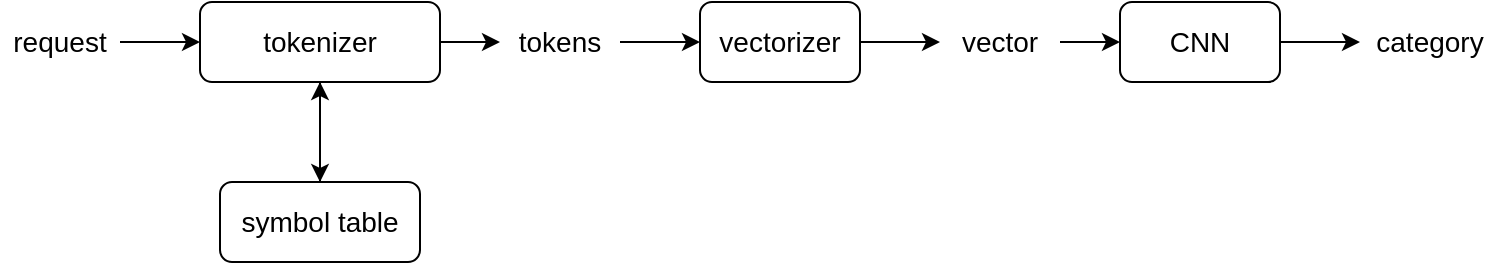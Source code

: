 <mxfile version="14.0.4" type="device"><diagram id="bsJUo-64MF0GXOOx0gOn" name="Page-1"><mxGraphModel dx="1186" dy="778" grid="1" gridSize="10" guides="1" tooltips="1" connect="1" arrows="1" fold="1" page="1" pageScale="1" pageWidth="850" pageHeight="1100" math="0" shadow="0"><root><mxCell id="0"/><mxCell id="1" parent="0"/><mxCell id="qOZ84DDKnCbhRjBh1S6A-40" style="edgeStyle=orthogonalEdgeStyle;rounded=0;orthogonalLoop=1;jettySize=auto;html=1;fontSize=14;" parent="1" source="qOZ84DDKnCbhRjBh1S6A-42" target="qOZ84DDKnCbhRjBh1S6A-44" edge="1"><mxGeometry relative="1" as="geometry"/></mxCell><mxCell id="qOZ84DDKnCbhRjBh1S6A-41" style="edgeStyle=orthogonalEdgeStyle;rounded=0;orthogonalLoop=1;jettySize=auto;html=1;fontSize=14;" parent="1" source="qOZ84DDKnCbhRjBh1S6A-42" target="qOZ84DDKnCbhRjBh1S6A-48" edge="1"><mxGeometry relative="1" as="geometry"/></mxCell><mxCell id="qOZ84DDKnCbhRjBh1S6A-42" value="tokenizer" style="rounded=1;whiteSpace=wrap;html=1;fontSize=14;" parent="1" vertex="1"><mxGeometry x="100" y="240" width="120" height="40" as="geometry"/></mxCell><mxCell id="qOZ84DDKnCbhRjBh1S6A-43" style="edgeStyle=orthogonalEdgeStyle;rounded=0;orthogonalLoop=1;jettySize=auto;html=1;fontSize=14;" parent="1" source="qOZ84DDKnCbhRjBh1S6A-44" target="qOZ84DDKnCbhRjBh1S6A-42" edge="1"><mxGeometry relative="1" as="geometry"/></mxCell><mxCell id="qOZ84DDKnCbhRjBh1S6A-44" value="symbol table" style="rounded=1;whiteSpace=wrap;html=1;fontSize=14;" parent="1" vertex="1"><mxGeometry x="110" y="330" width="100" height="40" as="geometry"/></mxCell><mxCell id="qOZ84DDKnCbhRjBh1S6A-45" style="edgeStyle=orthogonalEdgeStyle;rounded=0;orthogonalLoop=1;jettySize=auto;html=1;fontSize=14;" parent="1" source="qOZ84DDKnCbhRjBh1S6A-46" target="qOZ84DDKnCbhRjBh1S6A-42" edge="1"><mxGeometry relative="1" as="geometry"/></mxCell><mxCell id="qOZ84DDKnCbhRjBh1S6A-46" value="request" style="text;html=1;strokeColor=none;fillColor=none;align=center;verticalAlign=middle;whiteSpace=wrap;rounded=0;fontSize=14;" parent="1" vertex="1"><mxGeometry y="250" width="60" height="20" as="geometry"/></mxCell><mxCell id="qOZ84DDKnCbhRjBh1S6A-47" style="edgeStyle=orthogonalEdgeStyle;rounded=0;orthogonalLoop=1;jettySize=auto;html=1;fontSize=14;" parent="1" source="qOZ84DDKnCbhRjBh1S6A-48" target="qOZ84DDKnCbhRjBh1S6A-50" edge="1"><mxGeometry relative="1" as="geometry"/></mxCell><mxCell id="qOZ84DDKnCbhRjBh1S6A-48" value="tokens" style="text;html=1;strokeColor=none;fillColor=none;align=center;verticalAlign=middle;whiteSpace=wrap;rounded=0;fontSize=14;" parent="1" vertex="1"><mxGeometry x="250" y="250" width="60" height="20" as="geometry"/></mxCell><mxCell id="qOZ84DDKnCbhRjBh1S6A-49" style="edgeStyle=orthogonalEdgeStyle;rounded=0;orthogonalLoop=1;jettySize=auto;html=1;fontSize=14;" parent="1" source="qOZ84DDKnCbhRjBh1S6A-50" target="qOZ84DDKnCbhRjBh1S6A-68" edge="1"><mxGeometry relative="1" as="geometry"><mxPoint x="470" y="260.0" as="targetPoint"/></mxGeometry></mxCell><mxCell id="qOZ84DDKnCbhRjBh1S6A-50" value="vectorizer" style="rounded=1;whiteSpace=wrap;html=1;fontSize=14;" parent="1" vertex="1"><mxGeometry x="350" y="240" width="80" height="40" as="geometry"/></mxCell><mxCell id="qOZ84DDKnCbhRjBh1S6A-64" value="category" style="text;html=1;strokeColor=none;fillColor=none;align=center;verticalAlign=middle;whiteSpace=wrap;rounded=0;fontSize=14;" parent="1" vertex="1"><mxGeometry x="680" y="250" width="70" height="20" as="geometry"/></mxCell><mxCell id="7Z3BDhDgb663MAn5kkiZ-2" style="edgeStyle=orthogonalEdgeStyle;rounded=0;orthogonalLoop=1;jettySize=auto;html=1;" parent="1" source="qOZ84DDKnCbhRjBh1S6A-68" target="7Z3BDhDgb663MAn5kkiZ-1" edge="1"><mxGeometry relative="1" as="geometry"/></mxCell><mxCell id="qOZ84DDKnCbhRjBh1S6A-68" value="vector" style="text;html=1;strokeColor=none;fillColor=none;align=center;verticalAlign=middle;whiteSpace=wrap;rounded=0;fontSize=14;" parent="1" vertex="1"><mxGeometry x="470" y="250" width="60" height="20" as="geometry"/></mxCell><mxCell id="7Z3BDhDgb663MAn5kkiZ-3" style="edgeStyle=orthogonalEdgeStyle;rounded=0;orthogonalLoop=1;jettySize=auto;html=1;" parent="1" source="7Z3BDhDgb663MAn5kkiZ-1" target="qOZ84DDKnCbhRjBh1S6A-64" edge="1"><mxGeometry relative="1" as="geometry"/></mxCell><mxCell id="7Z3BDhDgb663MAn5kkiZ-1" value="CNN" style="rounded=1;whiteSpace=wrap;html=1;fontSize=14;" parent="1" vertex="1"><mxGeometry x="560" y="240" width="80" height="40" as="geometry"/></mxCell></root></mxGraphModel></diagram></mxfile>